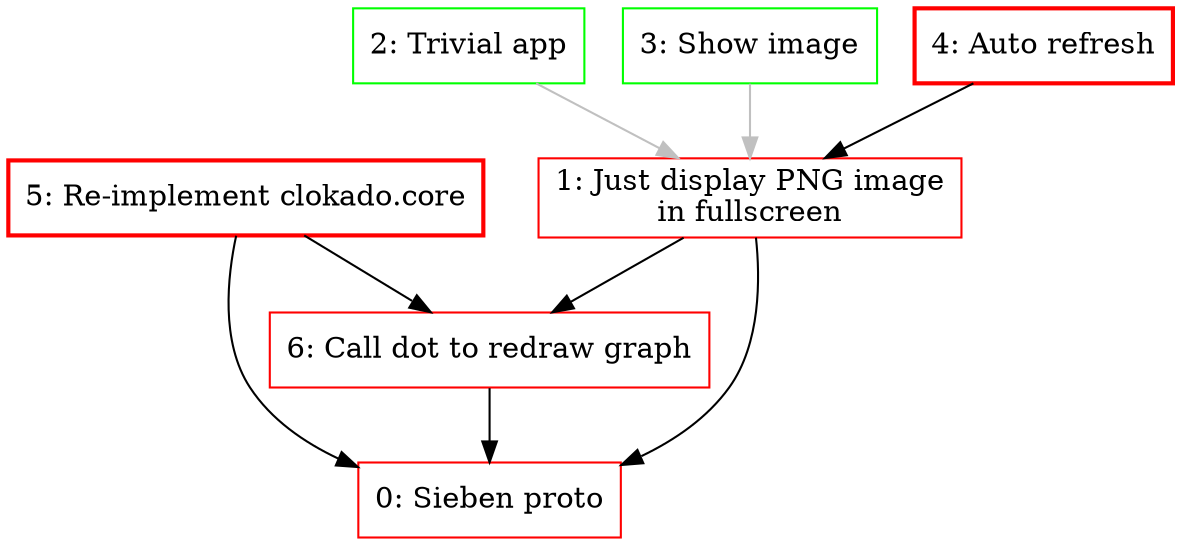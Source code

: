 digraph g {
0 [label="0: Sieben proto", color="red", shape="box"];
1 [label="1: Just display PNG image
in fullscreen", color="red", shape="box"];
2 [label="2: Trivial app", color="green", shape="box"];
3 [label="3: Show image", color="green", shape="box"];
4 [label="4: Auto refresh", color="red", shape="box", style="bold"];
5 [label="5: Re-implement clokado.core", color="red", shape="box", style="bold"];
6 [label="6: Call dot to redraw graph", color="red", shape="box"];
1 -> 0 [color="black"];
1 -> 6 [color="black"];
2 -> 1 [color="grey"];
3 -> 1 [color="grey"];
4 -> 1 [color="black"];
5 -> 0 [color="black"];
5 -> 6 [color="black"];
6 -> 0 [color="black"];
}